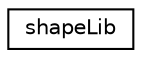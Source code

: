 digraph "圖形化之類別階層"
{
 // LATEX_PDF_SIZE
  edge [fontname="Helvetica",fontsize="10",labelfontname="Helvetica",labelfontsize="10"];
  node [fontname="Helvetica",fontsize="10",shape=record];
  rankdir="LR";
  Node0 [label="shapeLib",height=0.2,width=0.4,color="black", fillcolor="white", style="filled",URL="$classShapeLib_1_1VShape_1_1shapeLib.html",tooltip=" "];
}
